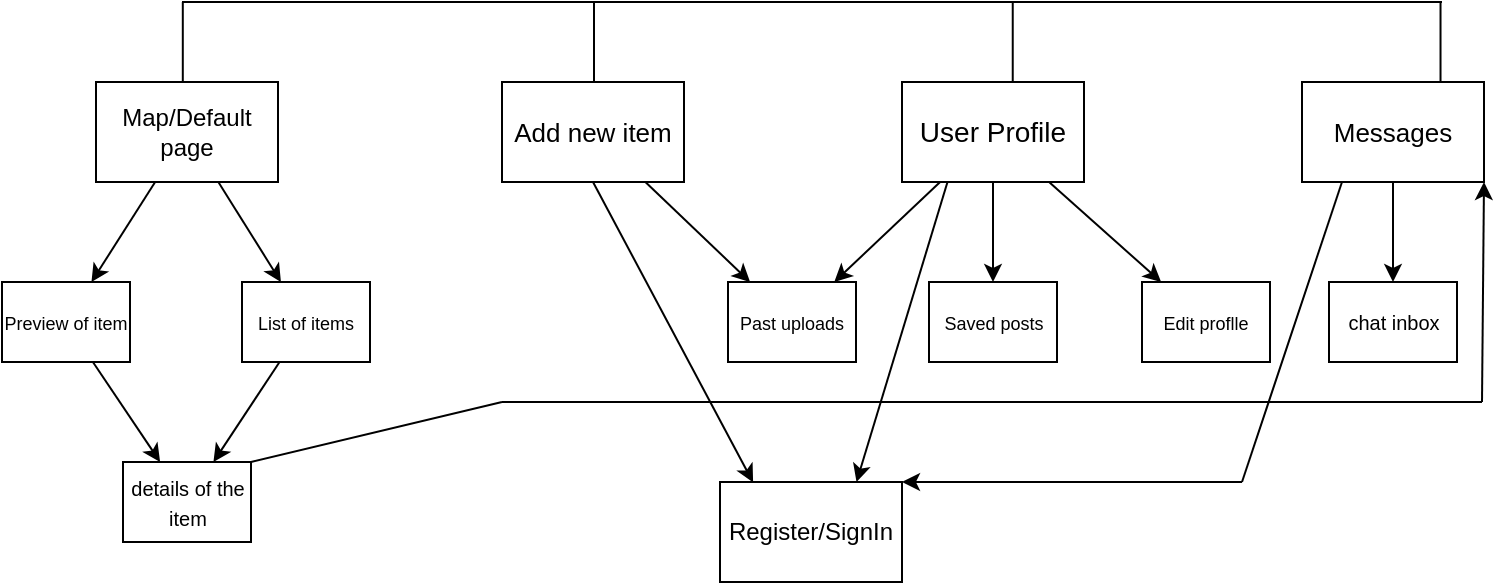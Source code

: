 <mxfile>
    <diagram id="_ywZzZxLd2t11FeY7HQ6" name="Page-1">
        <mxGraphModel dx="737" dy="287" grid="1" gridSize="10" guides="1" tooltips="1" connect="1" arrows="1" fold="1" page="1" pageScale="1" pageWidth="1169" pageHeight="827" math="0" shadow="0">
            <root>
                <mxCell id="0"/>
                <mxCell id="1" parent="0"/>
                <mxCell id="52" style="edgeStyle=none;html=1;" parent="1" source="13" target="21" edge="1">
                    <mxGeometry relative="1" as="geometry"/>
                </mxCell>
                <mxCell id="53" style="edgeStyle=none;html=1;" parent="1" source="13" target="46" edge="1">
                    <mxGeometry relative="1" as="geometry"/>
                </mxCell>
                <mxCell id="54" style="edgeStyle=none;html=1;" parent="1" source="13" target="47" edge="1">
                    <mxGeometry relative="1" as="geometry"/>
                </mxCell>
                <mxCell id="13" value="&lt;font style=&quot;font-size: 14px&quot;&gt;User Profile&lt;/font&gt;" style="rounded=0;whiteSpace=wrap;html=1;" parent="1" vertex="1">
                    <mxGeometry x="640" y="120" width="91" height="50" as="geometry"/>
                </mxCell>
                <mxCell id="20" value="&lt;font size=&quot;1&quot;&gt;details of the item&lt;/font&gt;" style="rounded=0;whiteSpace=wrap;html=1;" parent="1" vertex="1">
                    <mxGeometry x="250.5" y="310" width="64" height="40" as="geometry"/>
                </mxCell>
                <mxCell id="21" value="&lt;font style=&quot;font-size: 9px&quot;&gt;Past uploads&lt;/font&gt;" style="rounded=0;whiteSpace=wrap;html=1;" parent="1" vertex="1">
                    <mxGeometry x="553" y="220" width="64" height="40" as="geometry"/>
                </mxCell>
                <mxCell id="55" style="edgeStyle=none;html=1;" parent="1" source="33" target="48" edge="1">
                    <mxGeometry relative="1" as="geometry"/>
                </mxCell>
                <mxCell id="81" style="edgeStyle=none;html=1;entryX=1;entryY=0;entryDx=0;entryDy=0;" edge="1" parent="1" target="77">
                    <mxGeometry relative="1" as="geometry">
                        <mxPoint x="770" y="310" as="targetPoint"/>
                        <mxPoint x="810" y="320" as="sourcePoint"/>
                    </mxGeometry>
                </mxCell>
                <mxCell id="33" value="&lt;font style=&quot;font-size: 13px&quot;&gt;Messages&lt;/font&gt;" style="rounded=0;whiteSpace=wrap;html=1;" parent="1" vertex="1">
                    <mxGeometry x="840" y="120" width="91" height="50" as="geometry"/>
                </mxCell>
                <mxCell id="51" style="edgeStyle=none;html=1;" parent="1" source="34" target="21" edge="1">
                    <mxGeometry relative="1" as="geometry"/>
                </mxCell>
                <mxCell id="34" value="&lt;span style=&quot;font-size: 13px&quot;&gt;Add new item&lt;/span&gt;" style="rounded=0;whiteSpace=wrap;html=1;" parent="1" vertex="1">
                    <mxGeometry x="440" y="120" width="91" height="50" as="geometry"/>
                </mxCell>
                <mxCell id="38" style="edgeStyle=none;html=1;" parent="1" source="35" target="36" edge="1">
                    <mxGeometry relative="1" as="geometry"/>
                </mxCell>
                <mxCell id="75" style="edgeStyle=none;html=1;" parent="1" source="35" target="74" edge="1">
                    <mxGeometry relative="1" as="geometry"/>
                </mxCell>
                <mxCell id="35" value="Map/Default page" style="rounded=0;whiteSpace=wrap;html=1;" parent="1" vertex="1">
                    <mxGeometry x="237" y="120" width="91" height="50" as="geometry"/>
                </mxCell>
                <mxCell id="41" style="edgeStyle=none;html=1;" parent="1" source="36" target="20" edge="1">
                    <mxGeometry relative="1" as="geometry"/>
                </mxCell>
                <mxCell id="36" value="&lt;font style=&quot;font-size: 9px&quot;&gt;Preview of item&lt;/font&gt;" style="rounded=0;whiteSpace=wrap;html=1;" parent="1" vertex="1">
                    <mxGeometry x="190" y="220" width="64" height="40" as="geometry"/>
                </mxCell>
                <mxCell id="46" value="&lt;font style=&quot;font-size: 9px&quot;&gt;Saved posts&lt;/font&gt;" style="rounded=0;whiteSpace=wrap;html=1;" parent="1" vertex="1">
                    <mxGeometry x="653.5" y="220" width="64" height="40" as="geometry"/>
                </mxCell>
                <mxCell id="47" value="&lt;font style=&quot;font-size: 9px&quot;&gt;Edit proflle&lt;/font&gt;" style="rounded=0;whiteSpace=wrap;html=1;" parent="1" vertex="1">
                    <mxGeometry x="760" y="220" width="64" height="40" as="geometry"/>
                </mxCell>
                <mxCell id="48" value="&lt;font size=&quot;1&quot;&gt;chat inbox&lt;/font&gt;" style="rounded=0;whiteSpace=wrap;html=1;" parent="1" vertex="1">
                    <mxGeometry x="853.5" y="220" width="64" height="40" as="geometry"/>
                </mxCell>
                <mxCell id="65" value="" style="endArrow=none;html=1;" parent="1" edge="1">
                    <mxGeometry width="50" height="50" relative="1" as="geometry">
                        <mxPoint x="280" y="80" as="sourcePoint"/>
                        <mxPoint x="910" y="80" as="targetPoint"/>
                    </mxGeometry>
                </mxCell>
                <mxCell id="66" value="" style="endArrow=none;html=1;" parent="1" edge="1">
                    <mxGeometry width="50" height="50" relative="1" as="geometry">
                        <mxPoint x="280.4" y="120" as="sourcePoint"/>
                        <mxPoint x="280.4" y="80" as="targetPoint"/>
                    </mxGeometry>
                </mxCell>
                <mxCell id="70" value="&lt;meta charset=&quot;utf-8&quot;&gt;&lt;span&gt;&lt;/span&gt;&lt;span&gt;&lt;/span&gt;&lt;span style=&quot;&quot;&gt;&lt;/span&gt;" style="endArrow=none;html=1;" parent="1" edge="1">
                    <mxGeometry width="50" height="50" relative="1" as="geometry">
                        <mxPoint x="486" y="120" as="sourcePoint"/>
                        <mxPoint x="486" y="80" as="targetPoint"/>
                    </mxGeometry>
                </mxCell>
                <mxCell id="71" value="&lt;meta charset=&quot;utf-8&quot;&gt;&lt;span&gt;&lt;/span&gt;&lt;span&gt;&lt;/span&gt;&lt;span style=&quot;&quot;&gt;&lt;/span&gt;" style="endArrow=none;html=1;" parent="1" edge="1">
                    <mxGeometry width="50" height="50" relative="1" as="geometry">
                        <mxPoint x="695.37" y="120" as="sourcePoint"/>
                        <mxPoint x="695.37" y="80" as="targetPoint"/>
                    </mxGeometry>
                </mxCell>
                <mxCell id="72" value="&lt;meta charset=&quot;utf-8&quot;&gt;&lt;span&gt;&lt;/span&gt;&lt;span&gt;&lt;/span&gt;&lt;span style=&quot;&quot;&gt;&lt;/span&gt;" style="endArrow=none;html=1;" parent="1" edge="1">
                    <mxGeometry width="50" height="50" relative="1" as="geometry">
                        <mxPoint x="909.26" y="120" as="sourcePoint"/>
                        <mxPoint x="909.26" y="80" as="targetPoint"/>
                    </mxGeometry>
                </mxCell>
                <mxCell id="76" style="edgeStyle=none;html=1;" parent="1" source="74" target="20" edge="1">
                    <mxGeometry relative="1" as="geometry"/>
                </mxCell>
                <mxCell id="74" value="&lt;font style=&quot;font-size: 9px&quot;&gt;List of items&lt;/font&gt;" style="rounded=0;whiteSpace=wrap;html=1;" parent="1" vertex="1">
                    <mxGeometry x="310" y="220" width="64" height="40" as="geometry"/>
                </mxCell>
                <mxCell id="77" value="Register/SignIn" style="rounded=0;whiteSpace=wrap;html=1;" vertex="1" parent="1">
                    <mxGeometry x="549" y="320" width="91" height="50" as="geometry"/>
                </mxCell>
                <mxCell id="78" style="edgeStyle=none;html=1;exitX=0.5;exitY=1;exitDx=0;exitDy=0;entryX=0.182;entryY=0.004;entryDx=0;entryDy=0;entryPerimeter=0;" edge="1" parent="1" source="34" target="77">
                    <mxGeometry relative="1" as="geometry">
                        <mxPoint x="427.158" y="280" as="sourcePoint"/>
                        <mxPoint x="549" y="320" as="targetPoint"/>
                    </mxGeometry>
                </mxCell>
                <mxCell id="79" style="edgeStyle=none;html=1;exitX=0.25;exitY=1;exitDx=0;exitDy=0;entryX=0.75;entryY=0;entryDx=0;entryDy=0;" edge="1" parent="1" source="13" target="77">
                    <mxGeometry relative="1" as="geometry">
                        <mxPoint x="669.053" y="180" as="sourcePoint"/>
                        <mxPoint x="616.158" y="230" as="targetPoint"/>
                    </mxGeometry>
                </mxCell>
                <mxCell id="82" value="&lt;meta charset=&quot;utf-8&quot;&gt;&lt;span&gt;&lt;/span&gt;&lt;span&gt;&lt;/span&gt;&lt;span style=&quot;&quot;&gt;&lt;/span&gt;" style="endArrow=none;html=1;" edge="1" parent="1">
                    <mxGeometry width="50" height="50" relative="1" as="geometry">
                        <mxPoint x="810" y="320" as="sourcePoint"/>
                        <mxPoint x="860" y="170" as="targetPoint"/>
                    </mxGeometry>
                </mxCell>
                <mxCell id="83" value="&lt;meta charset=&quot;utf-8&quot;&gt;&lt;span&gt;&lt;/span&gt;&lt;span&gt;&lt;/span&gt;&lt;span style=&quot;&quot;&gt;&lt;/span&gt;" style="endArrow=none;html=1;exitX=1;exitY=0;exitDx=0;exitDy=0;" edge="1" parent="1" source="20">
                    <mxGeometry width="50" height="50" relative="1" as="geometry">
                        <mxPoint x="390" y="350" as="sourcePoint"/>
                        <mxPoint x="440" y="280" as="targetPoint"/>
                    </mxGeometry>
                </mxCell>
                <mxCell id="84" value="&lt;meta charset=&quot;utf-8&quot;&gt;&lt;span&gt;&lt;/span&gt;&lt;span&gt;&lt;/span&gt;&lt;span style=&quot;&quot;&gt;&lt;/span&gt;" style="endArrow=none;html=1;" edge="1" parent="1">
                    <mxGeometry width="50" height="50" relative="1" as="geometry">
                        <mxPoint x="440" y="280" as="sourcePoint"/>
                        <mxPoint x="930" y="280" as="targetPoint"/>
                    </mxGeometry>
                </mxCell>
                <mxCell id="86" style="edgeStyle=none;html=1;entryX=1;entryY=1;entryDx=0;entryDy=0;" edge="1" parent="1" target="33">
                    <mxGeometry relative="1" as="geometry">
                        <mxPoint x="930" y="280" as="sourcePoint"/>
                        <mxPoint x="616.158" y="230" as="targetPoint"/>
                    </mxGeometry>
                </mxCell>
            </root>
        </mxGraphModel>
    </diagram>
</mxfile>
